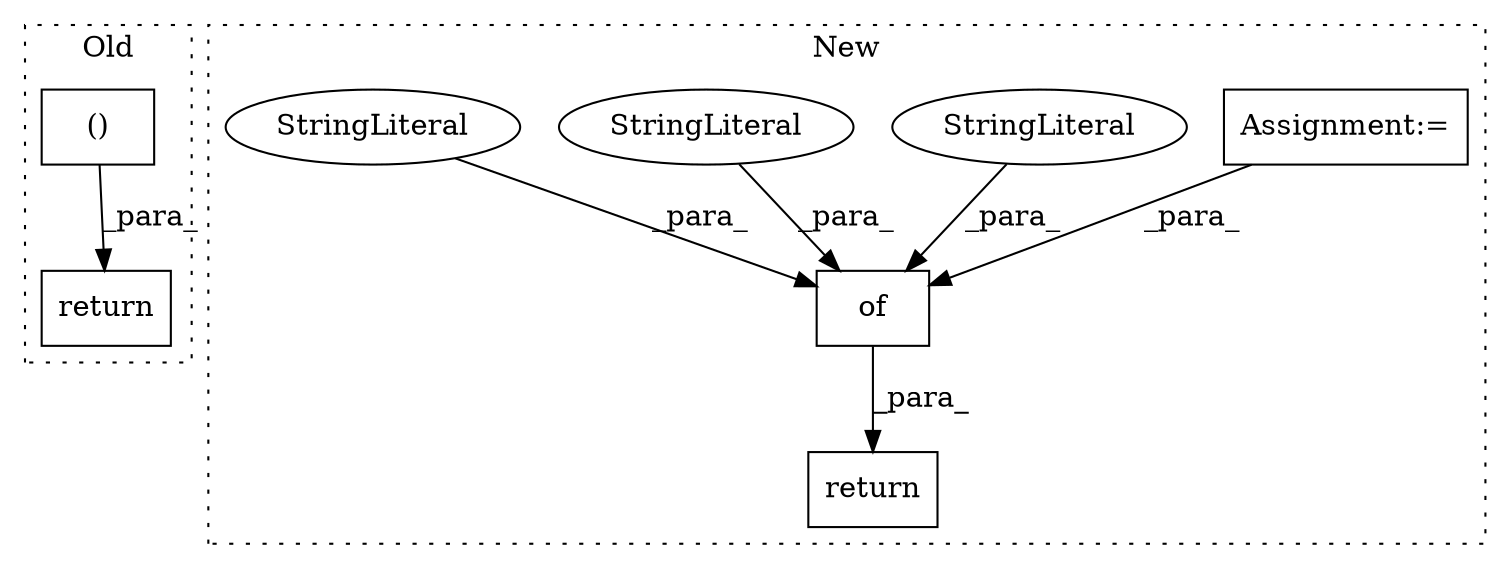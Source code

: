 digraph G {
subgraph cluster0 {
1 [label="()" a="106" s="3398" l="60" shape="box"];
3 [label="return" a="41" s="4917" l="7" shape="box"];
label = "Old";
style="dotted";
}
subgraph cluster1 {
2 [label="return" a="41" s="4923" l="7" shape="box"];
4 [label="Assignment:=" a="7" s="3126" l="1" shape="box"];
5 [label="of" a="32" s="4934,4996" l="3,1" shape="box"];
6 [label="StringLiteral" a="45" s="4977" l="10" shape="ellipse"];
7 [label="StringLiteral" a="45" s="4955" l="12" shape="ellipse"];
8 [label="StringLiteral" a="45" s="4937" l="9" shape="ellipse"];
label = "New";
style="dotted";
}
1 -> 3 [label="_para_"];
4 -> 5 [label="_para_"];
5 -> 2 [label="_para_"];
6 -> 5 [label="_para_"];
7 -> 5 [label="_para_"];
8 -> 5 [label="_para_"];
}